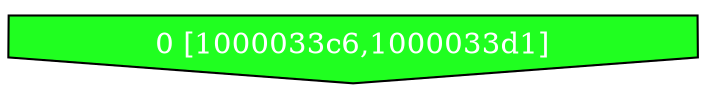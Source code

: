 diGraph hexdump{
	hexdump_0  [style=filled fillcolor="#20FF20" fontcolor="#ffffff" shape=invhouse label="0 [1000033c6,1000033d1]"]


}